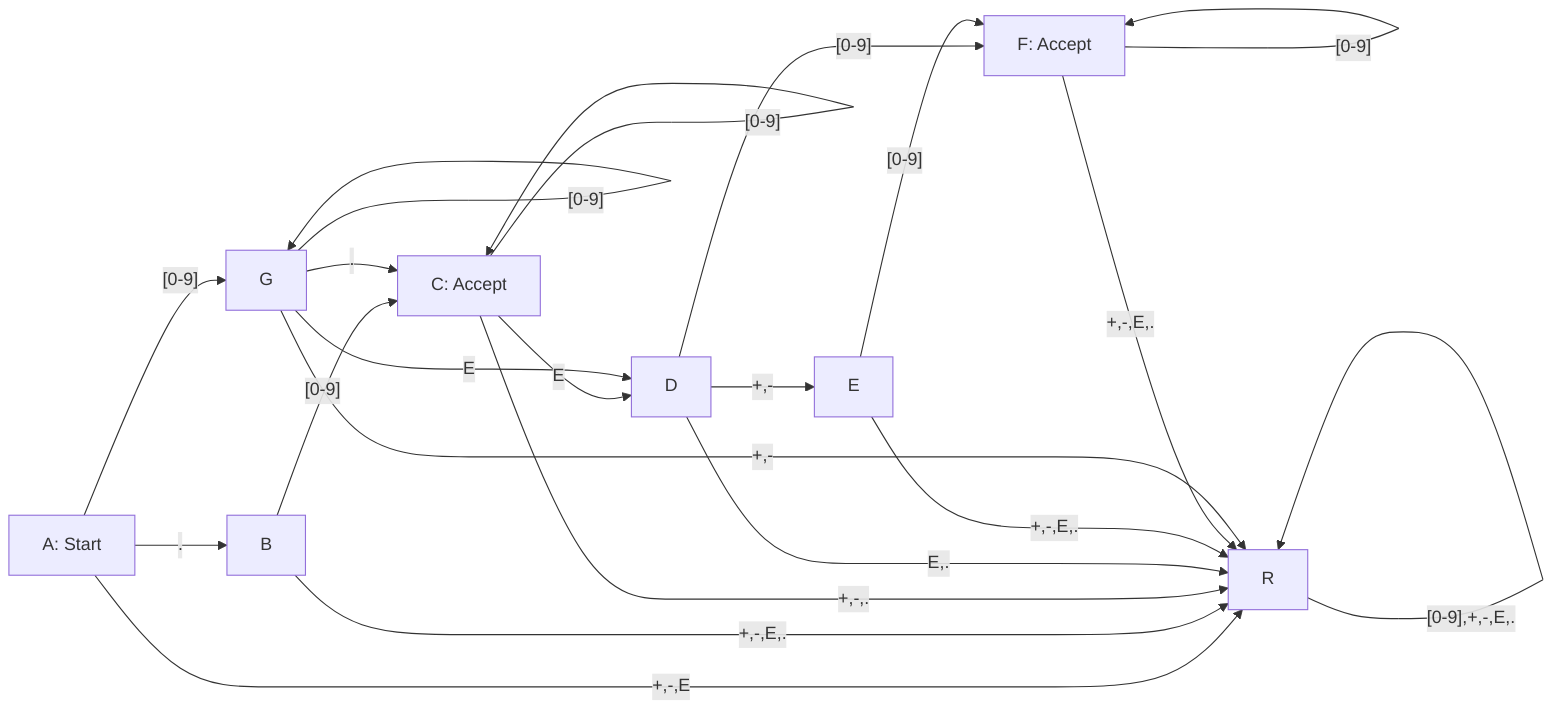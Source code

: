 graph LR
  A["A: Start"]
  C["C: Accept"]
  F["F: Accept"]
  A --> |.| B
  A --> |"[0-9]"| G
  B --> |"[0-9]"| C
  C --> |"[0-9]"| C
  C --> |E| D
  D --> |+,-| E
  D --> |"[0-9]"| F

  E --> |"[0-9]"| F
  F --> |"[0-9]"| F

  G --> |"[0-9]"| G
  G --> |E| D
  G --> |.| C

  A --> |+,-,E| R
  B --> |+,-,E,.| R
  C --> |+,-,.| R
  D --> |E,.| R
  E --> |+,-,E,.| R
  F --> |+,-,E,.| R
  G --> |+,-| R
  R --> |"[0-9],+,-,E,."| R